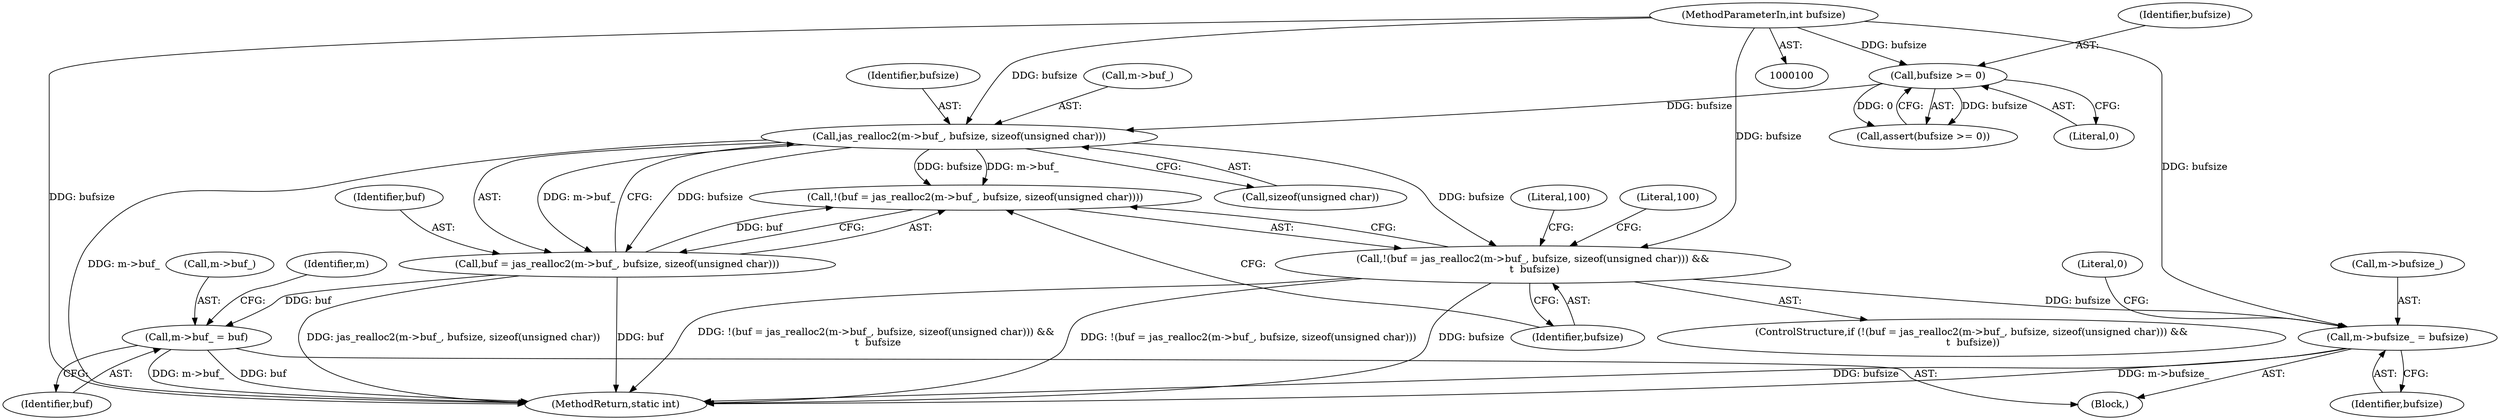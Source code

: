 digraph "1_jasper_634ce8e8a5accc0fa05dd2c20d42b4749d4b2735_5@API" {
"1000121" [label="(Call,jas_realloc2(m->buf_, bufsize, sizeof(unsigned char)))"];
"1000106" [label="(Call,bufsize >= 0)"];
"1000102" [label="(MethodParameterIn,int bufsize)"];
"1000118" [label="(Call,!(buf = jas_realloc2(m->buf_, bufsize, sizeof(unsigned char))))"];
"1000119" [label="(Call,buf = jas_realloc2(m->buf_, bufsize, sizeof(unsigned char)))"];
"1000139" [label="(Call,m->buf_ = buf)"];
"1000117" [label="(Call,!(buf = jas_realloc2(m->buf_, bufsize, sizeof(unsigned char))) &&\n \t  bufsize)"];
"1000144" [label="(Call,m->bufsize_ = bufsize)"];
"1000139" [label="(Call,m->buf_ = buf)"];
"1000126" [label="(Call,sizeof(unsigned char))"];
"1000128" [label="(Identifier,bufsize)"];
"1000122" [label="(Call,m->buf_)"];
"1000151" [label="(MethodReturn,static int)"];
"1000143" [label="(Identifier,buf)"];
"1000137" [label="(Literal,100)"];
"1000117" [label="(Call,!(buf = jas_realloc2(m->buf_, bufsize, sizeof(unsigned char))) &&\n \t  bufsize)"];
"1000140" [label="(Call,m->buf_)"];
"1000120" [label="(Identifier,buf)"];
"1000119" [label="(Call,buf = jas_realloc2(m->buf_, bufsize, sizeof(unsigned char)))"];
"1000118" [label="(Call,!(buf = jas_realloc2(m->buf_, bufsize, sizeof(unsigned char))))"];
"1000148" [label="(Identifier,bufsize)"];
"1000108" [label="(Literal,0)"];
"1000146" [label="(Identifier,m)"];
"1000131" [label="(Literal,100)"];
"1000107" [label="(Identifier,bufsize)"];
"1000125" [label="(Identifier,bufsize)"];
"1000103" [label="(Block,)"];
"1000106" [label="(Call,bufsize >= 0)"];
"1000102" [label="(MethodParameterIn,int bufsize)"];
"1000116" [label="(ControlStructure,if (!(buf = jas_realloc2(m->buf_, bufsize, sizeof(unsigned char))) &&\n \t  bufsize))"];
"1000145" [label="(Call,m->bufsize_)"];
"1000105" [label="(Call,assert(bufsize >= 0))"];
"1000150" [label="(Literal,0)"];
"1000121" [label="(Call,jas_realloc2(m->buf_, bufsize, sizeof(unsigned char)))"];
"1000144" [label="(Call,m->bufsize_ = bufsize)"];
"1000121" -> "1000119"  [label="AST: "];
"1000121" -> "1000126"  [label="CFG: "];
"1000122" -> "1000121"  [label="AST: "];
"1000125" -> "1000121"  [label="AST: "];
"1000126" -> "1000121"  [label="AST: "];
"1000119" -> "1000121"  [label="CFG: "];
"1000121" -> "1000151"  [label="DDG: m->buf_"];
"1000121" -> "1000118"  [label="DDG: m->buf_"];
"1000121" -> "1000118"  [label="DDG: bufsize"];
"1000121" -> "1000119"  [label="DDG: m->buf_"];
"1000121" -> "1000119"  [label="DDG: bufsize"];
"1000106" -> "1000121"  [label="DDG: bufsize"];
"1000102" -> "1000121"  [label="DDG: bufsize"];
"1000121" -> "1000117"  [label="DDG: bufsize"];
"1000106" -> "1000105"  [label="AST: "];
"1000106" -> "1000108"  [label="CFG: "];
"1000107" -> "1000106"  [label="AST: "];
"1000108" -> "1000106"  [label="AST: "];
"1000105" -> "1000106"  [label="CFG: "];
"1000106" -> "1000105"  [label="DDG: bufsize"];
"1000106" -> "1000105"  [label="DDG: 0"];
"1000102" -> "1000106"  [label="DDG: bufsize"];
"1000102" -> "1000100"  [label="AST: "];
"1000102" -> "1000151"  [label="DDG: bufsize"];
"1000102" -> "1000117"  [label="DDG: bufsize"];
"1000102" -> "1000144"  [label="DDG: bufsize"];
"1000118" -> "1000117"  [label="AST: "];
"1000118" -> "1000119"  [label="CFG: "];
"1000119" -> "1000118"  [label="AST: "];
"1000128" -> "1000118"  [label="CFG: "];
"1000117" -> "1000118"  [label="CFG: "];
"1000119" -> "1000118"  [label="DDG: buf"];
"1000120" -> "1000119"  [label="AST: "];
"1000119" -> "1000151"  [label="DDG: jas_realloc2(m->buf_, bufsize, sizeof(unsigned char))"];
"1000119" -> "1000151"  [label="DDG: buf"];
"1000119" -> "1000139"  [label="DDG: buf"];
"1000139" -> "1000103"  [label="AST: "];
"1000139" -> "1000143"  [label="CFG: "];
"1000140" -> "1000139"  [label="AST: "];
"1000143" -> "1000139"  [label="AST: "];
"1000146" -> "1000139"  [label="CFG: "];
"1000139" -> "1000151"  [label="DDG: m->buf_"];
"1000139" -> "1000151"  [label="DDG: buf"];
"1000117" -> "1000116"  [label="AST: "];
"1000117" -> "1000128"  [label="CFG: "];
"1000128" -> "1000117"  [label="AST: "];
"1000131" -> "1000117"  [label="CFG: "];
"1000137" -> "1000117"  [label="CFG: "];
"1000117" -> "1000151"  [label="DDG: !(buf = jas_realloc2(m->buf_, bufsize, sizeof(unsigned char))) &&\n \t  bufsize"];
"1000117" -> "1000151"  [label="DDG: !(buf = jas_realloc2(m->buf_, bufsize, sizeof(unsigned char)))"];
"1000117" -> "1000151"  [label="DDG: bufsize"];
"1000117" -> "1000144"  [label="DDG: bufsize"];
"1000144" -> "1000103"  [label="AST: "];
"1000144" -> "1000148"  [label="CFG: "];
"1000145" -> "1000144"  [label="AST: "];
"1000148" -> "1000144"  [label="AST: "];
"1000150" -> "1000144"  [label="CFG: "];
"1000144" -> "1000151"  [label="DDG: bufsize"];
"1000144" -> "1000151"  [label="DDG: m->bufsize_"];
}
